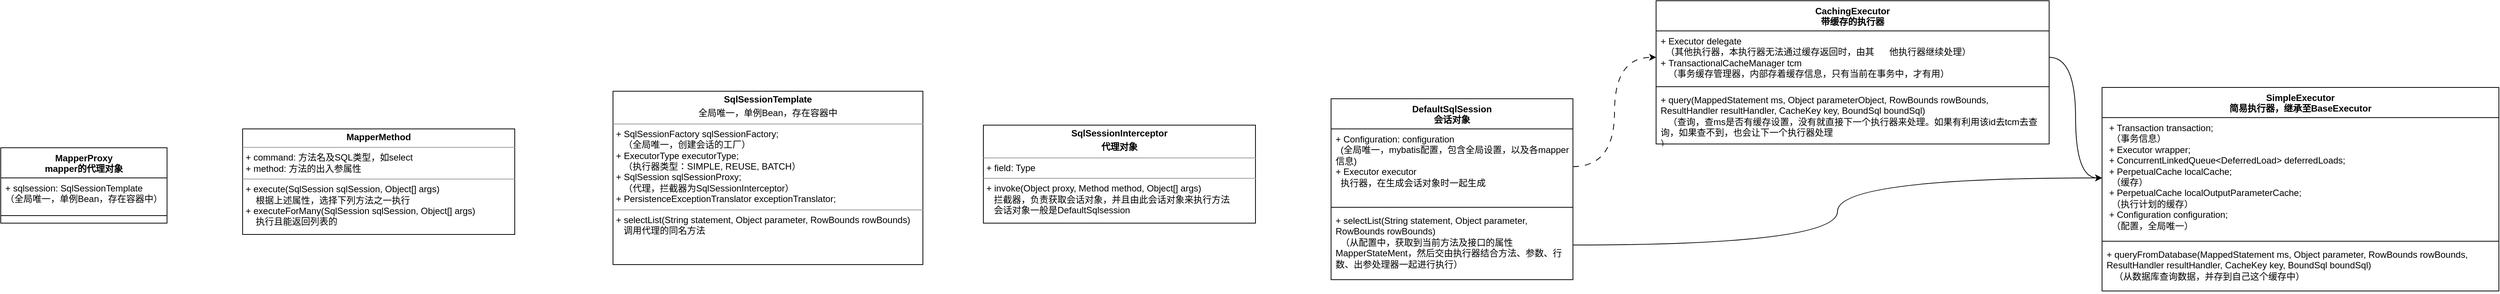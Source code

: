 <mxfile version="21.3.6" type="github">
  <diagram name="第 1 页" id="XxPduqaY6AvRVAXRVLeT">
    <mxGraphModel dx="2501" dy="1933" grid="1" gridSize="10" guides="1" tooltips="1" connect="1" arrows="1" fold="1" page="1" pageScale="1" pageWidth="827" pageHeight="1169" math="0" shadow="0">
      <root>
        <mxCell id="0" />
        <mxCell id="1" parent="0" />
        <mxCell id="k7U_-NwJ5NO1i_bqe0lr-13" style="edgeStyle=orthogonalEdgeStyle;rounded=0;orthogonalLoop=1;jettySize=auto;html=1;exitX=1;exitY=0.5;exitDx=0;exitDy=0;entryX=0;entryY=0.5;entryDx=0;entryDy=0;" parent="1" edge="1">
          <mxGeometry relative="1" as="geometry">
            <mxPoint x="2100" y="480" as="targetPoint" />
          </mxGeometry>
        </mxCell>
        <mxCell id="k7U_-NwJ5NO1i_bqe0lr-15" value="MapperProxy&lt;br&gt;mapper的代理对象" style="swimlane;fontStyle=1;align=center;verticalAlign=top;childLayout=stackLayout;horizontal=1;startSize=40;horizontalStack=0;resizeParent=1;resizeParentMax=0;resizeLast=0;collapsible=1;marginBottom=0;whiteSpace=wrap;html=1;" parent="1" vertex="1">
          <mxGeometry x="-150" y="125" width="220" height="100" as="geometry" />
        </mxCell>
        <mxCell id="k7U_-NwJ5NO1i_bqe0lr-16" value="+ sqlsession:&amp;nbsp;SqlSessionTemplate&lt;br&gt;（全局唯一，单例Bean，存在容器中）" style="text;strokeColor=none;fillColor=none;align=left;verticalAlign=top;spacingLeft=4;spacingRight=4;overflow=hidden;rotatable=0;points=[[0,0.5],[1,0.5]];portConstraint=eastwest;whiteSpace=wrap;html=1;" parent="k7U_-NwJ5NO1i_bqe0lr-15" vertex="1">
          <mxGeometry y="40" width="220" height="40" as="geometry" />
        </mxCell>
        <mxCell id="k7U_-NwJ5NO1i_bqe0lr-17" value="" style="line;strokeWidth=1;fillColor=none;align=left;verticalAlign=middle;spacingTop=-1;spacingLeft=3;spacingRight=3;rotatable=0;labelPosition=right;points=[];portConstraint=eastwest;strokeColor=inherit;" parent="k7U_-NwJ5NO1i_bqe0lr-15" vertex="1">
          <mxGeometry y="80" width="220" height="20" as="geometry" />
        </mxCell>
        <mxCell id="k7U_-NwJ5NO1i_bqe0lr-25" value="&lt;p style=&quot;margin:0px;margin-top:4px;text-align:center;&quot;&gt;&lt;b&gt;MapperMethod&lt;/b&gt;&lt;br&gt;&lt;/p&gt;&lt;hr size=&quot;1&quot;&gt;&lt;p style=&quot;margin:0px;margin-left:4px;&quot;&gt;&lt;span style=&quot;background-color: initial;&quot;&gt;+ command: 方法名及SQL类型，如select&lt;/span&gt;&lt;br&gt;&lt;/p&gt;&lt;p style=&quot;margin:0px;margin-left:4px;&quot;&gt;&lt;span style=&quot;background-color: initial;&quot;&gt;+ method: 方法的出入参属性&lt;/span&gt;&lt;/p&gt;&lt;hr size=&quot;1&quot;&gt;&lt;p style=&quot;margin:0px;margin-left:4px;&quot;&gt;+ execute(SqlSession sqlSession, Object[] args)&lt;/p&gt;&lt;p style=&quot;margin:0px;margin-left:4px;&quot;&gt;&amp;nbsp; &amp;nbsp; 根据上述属性，选择下列方法之一执行&lt;/p&gt;&lt;p style=&quot;margin:0px;margin-left:4px;&quot;&gt;+&amp;nbsp;executeForMany(SqlSession sqlSession, Object[] args)&lt;/p&gt;&lt;p style=&quot;margin:0px;margin-left:4px;&quot;&gt;&amp;nbsp; &amp;nbsp; 执行且能返回列表的&lt;/p&gt;" style="verticalAlign=top;align=left;overflow=fill;fontSize=12;fontFamily=Helvetica;html=1;whiteSpace=wrap;" parent="1" vertex="1">
          <mxGeometry x="170" y="100" width="360" height="140" as="geometry" />
        </mxCell>
        <mxCell id="k7U_-NwJ5NO1i_bqe0lr-26" value="&lt;p style=&quot;margin:0px;margin-top:4px;text-align:center;&quot;&gt;&lt;b&gt;SqlSessionTemplate&lt;/b&gt;&lt;br&gt;&lt;/p&gt;&lt;p style=&quot;margin:0px;margin-top:4px;text-align:center;&quot;&gt;全局唯一，单例Bean，存在容器中&lt;b&gt;&lt;br&gt;&lt;/b&gt;&lt;/p&gt;&lt;hr size=&quot;1&quot;&gt;&lt;p style=&quot;margin:0px;margin-left:4px;&quot;&gt;+ SqlSessionFactory sqlSessionFactory;&lt;/p&gt;&lt;p style=&quot;margin:0px;margin-left:4px;&quot;&gt;&amp;nbsp; &amp;nbsp;（全局唯一，创建会话的工厂）&lt;/p&gt;&lt;p style=&quot;margin:0px;margin-left:4px;&quot;&gt;+ ExecutorType executorType;&lt;/p&gt;&lt;p style=&quot;margin:0px;margin-left:4px;&quot;&gt;&amp;nbsp; &amp;nbsp;（执行器类型：SIMPLE, REUSE, BATCH）&lt;/p&gt;&lt;p style=&quot;margin:0px;margin-left:4px;&quot;&gt;+ SqlSession sqlSessionProxy;&lt;/p&gt;&lt;p style=&quot;margin:0px;margin-left:4px;&quot;&gt;&amp;nbsp; &amp;nbsp;（代理，拦截器为SqlSessionInterceptor）&lt;/p&gt;&lt;p style=&quot;margin:0px;margin-left:4px;&quot;&gt;+ PersistenceExceptionTranslator exceptionTranslator;&lt;/p&gt;&lt;hr size=&quot;1&quot;&gt;&lt;p style=&quot;margin:0px;margin-left:4px;&quot;&gt;+ selectList(String statement, Object parameter, RowBounds rowBounds)&lt;/p&gt;&lt;p style=&quot;margin:0px;margin-left:4px;&quot;&gt;&amp;nbsp; &amp;nbsp;调用代理的同名方法&lt;/p&gt;" style="verticalAlign=top;align=left;overflow=fill;fontSize=12;fontFamily=Helvetica;html=1;whiteSpace=wrap;" parent="1" vertex="1">
          <mxGeometry x="660" y="50" width="410" height="230" as="geometry" />
        </mxCell>
        <mxCell id="k7U_-NwJ5NO1i_bqe0lr-31" value="&lt;p style=&quot;margin:0px;margin-top:4px;text-align:center;&quot;&gt;&lt;b&gt;SqlSessionInterceptor&lt;/b&gt;&lt;br&gt;&lt;/p&gt;&lt;p style=&quot;margin:0px;margin-top:4px;text-align:center;&quot;&gt;&lt;b&gt;代理对象&lt;/b&gt;&lt;/p&gt;&lt;hr size=&quot;1&quot;&gt;&lt;p style=&quot;margin:0px;margin-left:4px;&quot;&gt;+ field: Type&lt;/p&gt;&lt;hr size=&quot;1&quot;&gt;&lt;p style=&quot;margin:0px;margin-left:4px;&quot;&gt;+ invoke(Object proxy, Method method, Object[] args)&lt;/p&gt;&lt;p style=&quot;margin:0px;margin-left:4px;&quot;&gt;&amp;nbsp; &amp;nbsp;拦截器，负责获取会话对象，并且由此会话对象来执行方法&lt;/p&gt;&lt;p style=&quot;margin:0px;margin-left:4px;&quot;&gt;&amp;nbsp; &amp;nbsp;会话对象一般是DefaultSqlsession&lt;/p&gt;" style="verticalAlign=top;align=left;overflow=fill;fontSize=12;fontFamily=Helvetica;html=1;whiteSpace=wrap;" parent="1" vertex="1">
          <mxGeometry x="1150" y="95" width="360" height="130" as="geometry" />
        </mxCell>
        <mxCell id="k7U_-NwJ5NO1i_bqe0lr-32" value="DefaultSqlSession&lt;br&gt;会话对象" style="swimlane;fontStyle=1;align=center;verticalAlign=top;childLayout=stackLayout;horizontal=1;startSize=40;horizontalStack=0;resizeParent=1;resizeParentMax=0;resizeLast=0;collapsible=1;marginBottom=0;whiteSpace=wrap;html=1;" parent="1" vertex="1">
          <mxGeometry x="1610" y="60" width="320" height="240" as="geometry" />
        </mxCell>
        <mxCell id="k7U_-NwJ5NO1i_bqe0lr-33" value="+ Configuration: configuration&lt;br&gt;&amp;nbsp; (全局唯一，mybatis配置，包含全局设置，以及各mapper 信息)&lt;br&gt;+&amp;nbsp;Executor executor&lt;br&gt;&amp;nbsp; 执行器，在生成会话对象时一起生成" style="text;strokeColor=none;fillColor=none;align=left;verticalAlign=top;spacingLeft=4;spacingRight=4;overflow=hidden;rotatable=0;points=[[0,0.5],[1,0.5]];portConstraint=eastwest;whiteSpace=wrap;html=1;" parent="k7U_-NwJ5NO1i_bqe0lr-32" vertex="1">
          <mxGeometry y="40" width="320" height="100" as="geometry" />
        </mxCell>
        <mxCell id="k7U_-NwJ5NO1i_bqe0lr-34" value="" style="line;strokeWidth=1;fillColor=none;align=left;verticalAlign=middle;spacingTop=-1;spacingLeft=3;spacingRight=3;rotatable=0;labelPosition=right;points=[];portConstraint=eastwest;strokeColor=inherit;" parent="k7U_-NwJ5NO1i_bqe0lr-32" vertex="1">
          <mxGeometry y="140" width="320" height="8" as="geometry" />
        </mxCell>
        <mxCell id="k7U_-NwJ5NO1i_bqe0lr-35" value="+ selectList(String statement, Object parameter, RowBounds rowBounds)&lt;br&gt;&amp;nbsp; （从配置中，获取到当前方法及接口的属性MapperStateMent，然后交由执行器结合方法、参数、行数、出参处理器一起进行执行）" style="text;strokeColor=none;fillColor=none;align=left;verticalAlign=top;spacingLeft=4;spacingRight=4;overflow=hidden;rotatable=0;points=[[0,0.5],[1,0.5]];portConstraint=eastwest;whiteSpace=wrap;html=1;" parent="k7U_-NwJ5NO1i_bqe0lr-32" vertex="1">
          <mxGeometry y="148" width="320" height="92" as="geometry" />
        </mxCell>
        <mxCell id="k7U_-NwJ5NO1i_bqe0lr-36" value="CachingExecutor&lt;br&gt;带缓存的执行器" style="swimlane;fontStyle=1;align=center;verticalAlign=top;childLayout=stackLayout;horizontal=1;startSize=40;horizontalStack=0;resizeParent=1;resizeParentMax=0;resizeLast=0;collapsible=1;marginBottom=0;whiteSpace=wrap;html=1;" parent="1" vertex="1">
          <mxGeometry x="2040" y="-70" width="520" height="190" as="geometry" />
        </mxCell>
        <mxCell id="k7U_-NwJ5NO1i_bqe0lr-37" value="+ Executor delegate&lt;br&gt;&amp;nbsp; （其他执行器，本执行器无法通过缓存返回时，由其&amp;nbsp; &amp;nbsp; &amp;nbsp; 他执行器继续处理）&lt;br&gt;+&amp;nbsp;TransactionalCacheManager tcm&lt;br&gt;&amp;nbsp; &amp;nbsp;（事务缓存管理器，内部存着缓存信息，只有当前在事务中，才有用）" style="text;strokeColor=none;fillColor=none;align=left;verticalAlign=top;spacingLeft=4;spacingRight=4;overflow=hidden;rotatable=0;points=[[0,0.5],[1,0.5]];portConstraint=eastwest;whiteSpace=wrap;html=1;" parent="k7U_-NwJ5NO1i_bqe0lr-36" vertex="1">
          <mxGeometry y="40" width="520" height="70" as="geometry" />
        </mxCell>
        <mxCell id="k7U_-NwJ5NO1i_bqe0lr-38" value="" style="line;strokeWidth=1;fillColor=none;align=left;verticalAlign=middle;spacingTop=-1;spacingLeft=3;spacingRight=3;rotatable=0;labelPosition=right;points=[];portConstraint=eastwest;strokeColor=inherit;" parent="k7U_-NwJ5NO1i_bqe0lr-36" vertex="1">
          <mxGeometry y="110" width="520" height="8" as="geometry" />
        </mxCell>
        <mxCell id="k7U_-NwJ5NO1i_bqe0lr-39" value="+ query(MappedStatement ms, Object parameterObject, RowBounds rowBounds, ResultHandler resultHandler, CacheKey key, BoundSql boundSql)&lt;br&gt;&amp;nbsp; &amp;nbsp;（查询，查ms是否有缓存设置，没有就直接下一个执行器来处理。如果有利用该id去tcm去查询，如果查不到，也会让下一个执行器处理&lt;br&gt;）" style="text;strokeColor=none;fillColor=none;align=left;verticalAlign=top;spacingLeft=4;spacingRight=4;overflow=hidden;rotatable=0;points=[[0,0.5],[1,0.5]];portConstraint=eastwest;whiteSpace=wrap;html=1;" parent="k7U_-NwJ5NO1i_bqe0lr-36" vertex="1">
          <mxGeometry y="118" width="520" height="72" as="geometry" />
        </mxCell>
        <mxCell id="k7U_-NwJ5NO1i_bqe0lr-40" value="SimpleExecutor&lt;br&gt;简易执行器，继承至BaseExecutor" style="swimlane;fontStyle=1;align=center;verticalAlign=top;childLayout=stackLayout;horizontal=1;startSize=40;horizontalStack=0;resizeParent=1;resizeParentMax=0;resizeLast=0;collapsible=1;marginBottom=0;whiteSpace=wrap;html=1;" parent="1" vertex="1">
          <mxGeometry x="2630" y="45" width="525" height="270" as="geometry" />
        </mxCell>
        <mxCell id="k7U_-NwJ5NO1i_bqe0lr-41" value="&lt;div&gt;&amp;nbsp;+ Transaction transaction;&lt;/div&gt;&lt;div&gt;&amp;nbsp; （事务信息）&lt;/div&gt;&lt;div&gt;&amp;nbsp;+ Executor wrapper;&lt;/div&gt;&lt;div&gt;&amp;nbsp;+ ConcurrentLinkedQueue&amp;lt;DeferredLoad&amp;gt; deferredLoads;&lt;/div&gt;&lt;div&gt;&amp;nbsp;+ PerpetualCache localCache;&lt;/div&gt;&lt;div&gt;&amp;nbsp; （缓存）&lt;/div&gt;&lt;div&gt;&amp;nbsp;+ PerpetualCache localOutputParameterCache;&lt;/div&gt;&lt;div&gt;&amp;nbsp; （执行计划的缓存）&lt;/div&gt;&lt;div&gt;&amp;nbsp;+ Configuration configuration;&lt;/div&gt;&lt;div&gt;&amp;nbsp; （配置，全局唯一）&lt;/div&gt;" style="text;strokeColor=none;fillColor=none;align=left;verticalAlign=top;spacingLeft=4;spacingRight=4;overflow=hidden;rotatable=0;points=[[0,0.5],[1,0.5]];portConstraint=eastwest;whiteSpace=wrap;html=1;" parent="k7U_-NwJ5NO1i_bqe0lr-40" vertex="1">
          <mxGeometry y="40" width="525" height="160" as="geometry" />
        </mxCell>
        <mxCell id="k7U_-NwJ5NO1i_bqe0lr-42" value="" style="line;strokeWidth=1;fillColor=none;align=left;verticalAlign=middle;spacingTop=-1;spacingLeft=3;spacingRight=3;rotatable=0;labelPosition=right;points=[];portConstraint=eastwest;strokeColor=inherit;" parent="k7U_-NwJ5NO1i_bqe0lr-40" vertex="1">
          <mxGeometry y="200" width="525" height="8" as="geometry" />
        </mxCell>
        <mxCell id="k7U_-NwJ5NO1i_bqe0lr-43" value="+ queryFromDatabase(MappedStatement ms, Object parameter, RowBounds rowBounds, ResultHandler resultHandler, CacheKey key, BoundSql boundSql)&lt;br&gt;&amp;nbsp; &amp;nbsp;（从数据库查询数据，并存到自己这个缓存中）" style="text;strokeColor=none;fillColor=none;align=left;verticalAlign=top;spacingLeft=4;spacingRight=4;overflow=hidden;rotatable=0;points=[[0,0.5],[1,0.5]];portConstraint=eastwest;whiteSpace=wrap;html=1;" parent="k7U_-NwJ5NO1i_bqe0lr-40" vertex="1">
          <mxGeometry y="208" width="525" height="62" as="geometry" />
        </mxCell>
        <mxCell id="qiZOSL3Y7ibra8DdlLck-3" style="edgeStyle=orthogonalEdgeStyle;rounded=0;orthogonalLoop=1;jettySize=auto;html=1;exitX=1;exitY=0.5;exitDx=0;exitDy=0;entryX=0;entryY=0.5;entryDx=0;entryDy=0;curved=1;dashed=1;dashPattern=8 8;" edge="1" parent="1" source="k7U_-NwJ5NO1i_bqe0lr-33" target="k7U_-NwJ5NO1i_bqe0lr-37">
          <mxGeometry relative="1" as="geometry" />
        </mxCell>
        <mxCell id="qiZOSL3Y7ibra8DdlLck-4" style="edgeStyle=orthogonalEdgeStyle;rounded=0;orthogonalLoop=1;jettySize=auto;html=1;exitX=1;exitY=0.5;exitDx=0;exitDy=0;entryX=0;entryY=0.5;entryDx=0;entryDy=0;curved=1;" edge="1" parent="1" source="k7U_-NwJ5NO1i_bqe0lr-37" target="k7U_-NwJ5NO1i_bqe0lr-41">
          <mxGeometry relative="1" as="geometry" />
        </mxCell>
        <mxCell id="qiZOSL3Y7ibra8DdlLck-5" style="edgeStyle=orthogonalEdgeStyle;rounded=0;orthogonalLoop=1;jettySize=auto;html=1;exitX=1;exitY=0.5;exitDx=0;exitDy=0;entryX=0;entryY=0.5;entryDx=0;entryDy=0;curved=1;" edge="1" parent="1" source="k7U_-NwJ5NO1i_bqe0lr-35" target="k7U_-NwJ5NO1i_bqe0lr-41">
          <mxGeometry relative="1" as="geometry" />
        </mxCell>
      </root>
    </mxGraphModel>
  </diagram>
</mxfile>
